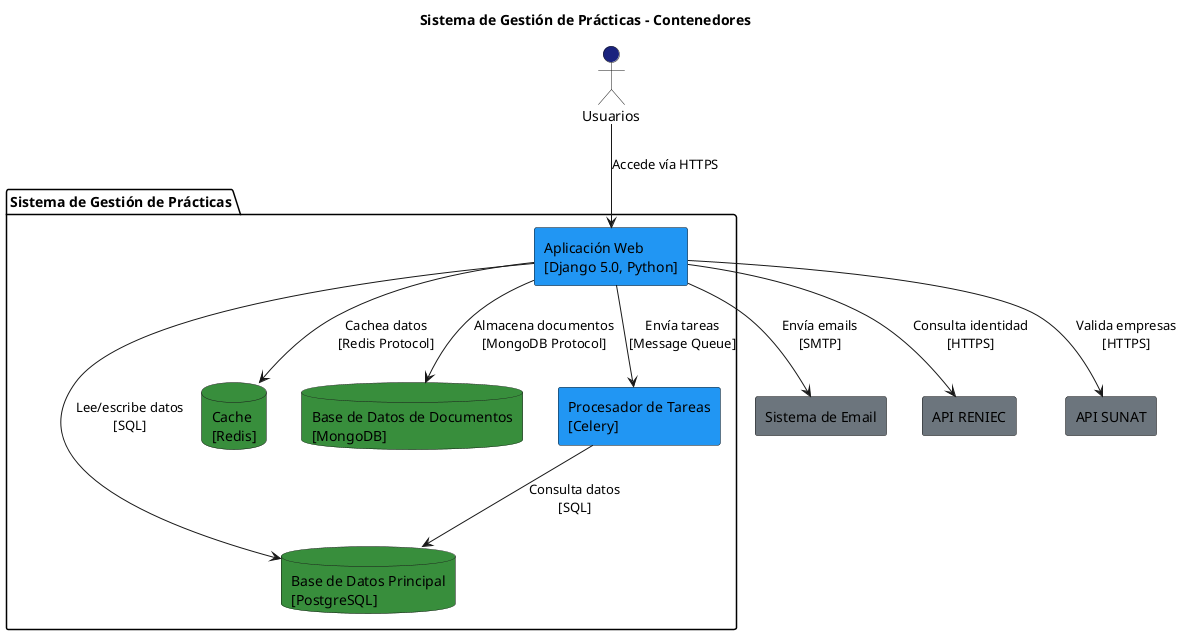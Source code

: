 @startuml
!define RECTANGLE class

title Sistema de Gestión de Prácticas - Contenedores

actor "Usuarios" as users #1a237e

package "Sistema de Gestión de Prácticas" {
    rectangle "Aplicación Web\n[Django 5.0, Python]" as webapp #2196f3
    database "Base de Datos Principal\n[PostgreSQL]" as db #388e3c
    database "Cache\n[Redis]" as cache #388e3c  
    database "Base de Datos de Documentos\n[MongoDB]" as docdb #388e3c
    rectangle "Procesador de Tareas\n[Celery]" as tasks #2196f3
}

rectangle "Sistema de Email" as email #6c757d
rectangle "API RENIEC" as reniec #6c757d
rectangle "API SUNAT" as sunat #6c757d

users --> webapp : Accede vía HTTPS
webapp --> db : Lee/escribe datos\n[SQL]
webapp --> cache : Cachea datos\n[Redis Protocol]  
webapp --> docdb : Almacena documentos\n[MongoDB Protocol]
webapp --> tasks : Envía tareas\n[Message Queue]
tasks --> db : Consulta datos\n[SQL]

webapp --> email : Envía emails\n[SMTP]
webapp --> reniec : Consulta identidad\n[HTTPS]
webapp --> sunat : Valida empresas\n[HTTPS]

@enduml